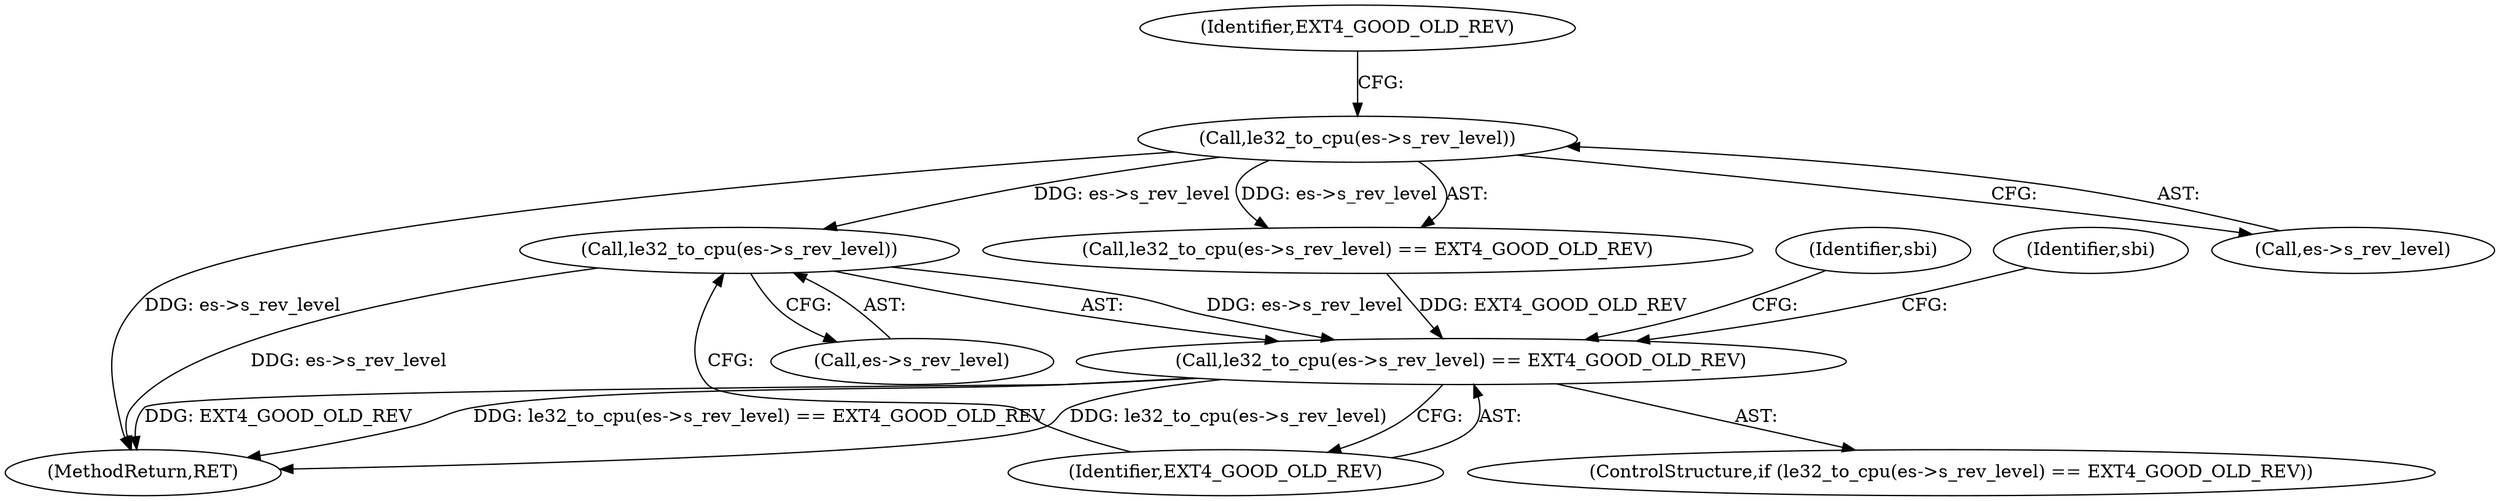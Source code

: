 digraph "0_linux_744692dc059845b2a3022119871846e74d4f6e11_16@pointer" {
"1000696" [label="(Call,le32_to_cpu(es->s_rev_level))"];
"1000544" [label="(Call,le32_to_cpu(es->s_rev_level))"];
"1000695" [label="(Call,le32_to_cpu(es->s_rev_level) == EXT4_GOOD_OLD_REV)"];
"1000695" [label="(Call,le32_to_cpu(es->s_rev_level) == EXT4_GOOD_OLD_REV)"];
"1000704" [label="(Identifier,sbi)"];
"1000716" [label="(Identifier,sbi)"];
"1000697" [label="(Call,es->s_rev_level)"];
"1000544" [label="(Call,le32_to_cpu(es->s_rev_level))"];
"1000543" [label="(Call,le32_to_cpu(es->s_rev_level) == EXT4_GOOD_OLD_REV)"];
"1000694" [label="(ControlStructure,if (le32_to_cpu(es->s_rev_level) == EXT4_GOOD_OLD_REV))"];
"1000696" [label="(Call,le32_to_cpu(es->s_rev_level))"];
"1000548" [label="(Identifier,EXT4_GOOD_OLD_REV)"];
"1000700" [label="(Identifier,EXT4_GOOD_OLD_REV)"];
"1000545" [label="(Call,es->s_rev_level)"];
"1002129" [label="(MethodReturn,RET)"];
"1000696" -> "1000695"  [label="AST: "];
"1000696" -> "1000697"  [label="CFG: "];
"1000697" -> "1000696"  [label="AST: "];
"1000700" -> "1000696"  [label="CFG: "];
"1000696" -> "1002129"  [label="DDG: es->s_rev_level"];
"1000696" -> "1000695"  [label="DDG: es->s_rev_level"];
"1000544" -> "1000696"  [label="DDG: es->s_rev_level"];
"1000544" -> "1000543"  [label="AST: "];
"1000544" -> "1000545"  [label="CFG: "];
"1000545" -> "1000544"  [label="AST: "];
"1000548" -> "1000544"  [label="CFG: "];
"1000544" -> "1002129"  [label="DDG: es->s_rev_level"];
"1000544" -> "1000543"  [label="DDG: es->s_rev_level"];
"1000695" -> "1000694"  [label="AST: "];
"1000695" -> "1000700"  [label="CFG: "];
"1000700" -> "1000695"  [label="AST: "];
"1000704" -> "1000695"  [label="CFG: "];
"1000716" -> "1000695"  [label="CFG: "];
"1000695" -> "1002129"  [label="DDG: EXT4_GOOD_OLD_REV"];
"1000695" -> "1002129"  [label="DDG: le32_to_cpu(es->s_rev_level) == EXT4_GOOD_OLD_REV"];
"1000695" -> "1002129"  [label="DDG: le32_to_cpu(es->s_rev_level)"];
"1000543" -> "1000695"  [label="DDG: EXT4_GOOD_OLD_REV"];
}
